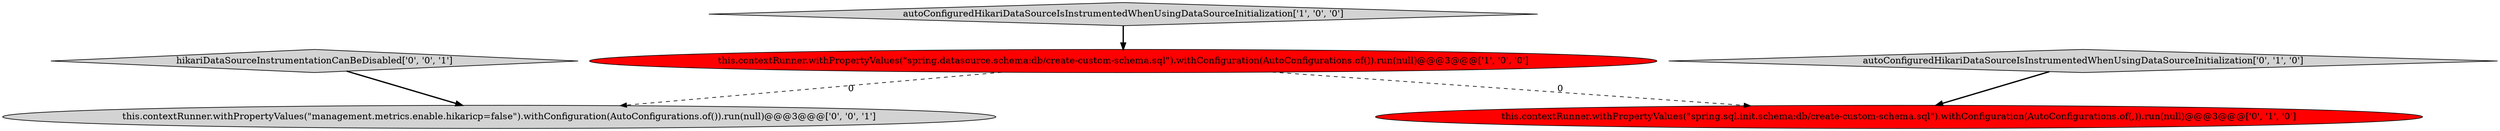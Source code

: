 digraph {
0 [style = filled, label = "this.contextRunner.withPropertyValues(\"spring.datasource.schema:db/create-custom-schema.sql\").withConfiguration(AutoConfigurations.of()).run(null)@@@3@@@['1', '0', '0']", fillcolor = red, shape = ellipse image = "AAA1AAABBB1BBB"];
4 [style = filled, label = "this.contextRunner.withPropertyValues(\"management.metrics.enable.hikaricp=false\").withConfiguration(AutoConfigurations.of()).run(null)@@@3@@@['0', '0', '1']", fillcolor = lightgray, shape = ellipse image = "AAA0AAABBB3BBB"];
1 [style = filled, label = "autoConfiguredHikariDataSourceIsInstrumentedWhenUsingDataSourceInitialization['1', '0', '0']", fillcolor = lightgray, shape = diamond image = "AAA0AAABBB1BBB"];
2 [style = filled, label = "this.contextRunner.withPropertyValues(\"spring.sql.init.schema:db/create-custom-schema.sql\").withConfiguration(AutoConfigurations.of(,)).run(null)@@@3@@@['0', '1', '0']", fillcolor = red, shape = ellipse image = "AAA1AAABBB2BBB"];
3 [style = filled, label = "autoConfiguredHikariDataSourceIsInstrumentedWhenUsingDataSourceInitialization['0', '1', '0']", fillcolor = lightgray, shape = diamond image = "AAA0AAABBB2BBB"];
5 [style = filled, label = "hikariDataSourceInstrumentationCanBeDisabled['0', '0', '1']", fillcolor = lightgray, shape = diamond image = "AAA0AAABBB3BBB"];
0->2 [style = dashed, label="0"];
0->4 [style = dashed, label="0"];
1->0 [style = bold, label=""];
3->2 [style = bold, label=""];
5->4 [style = bold, label=""];
}
